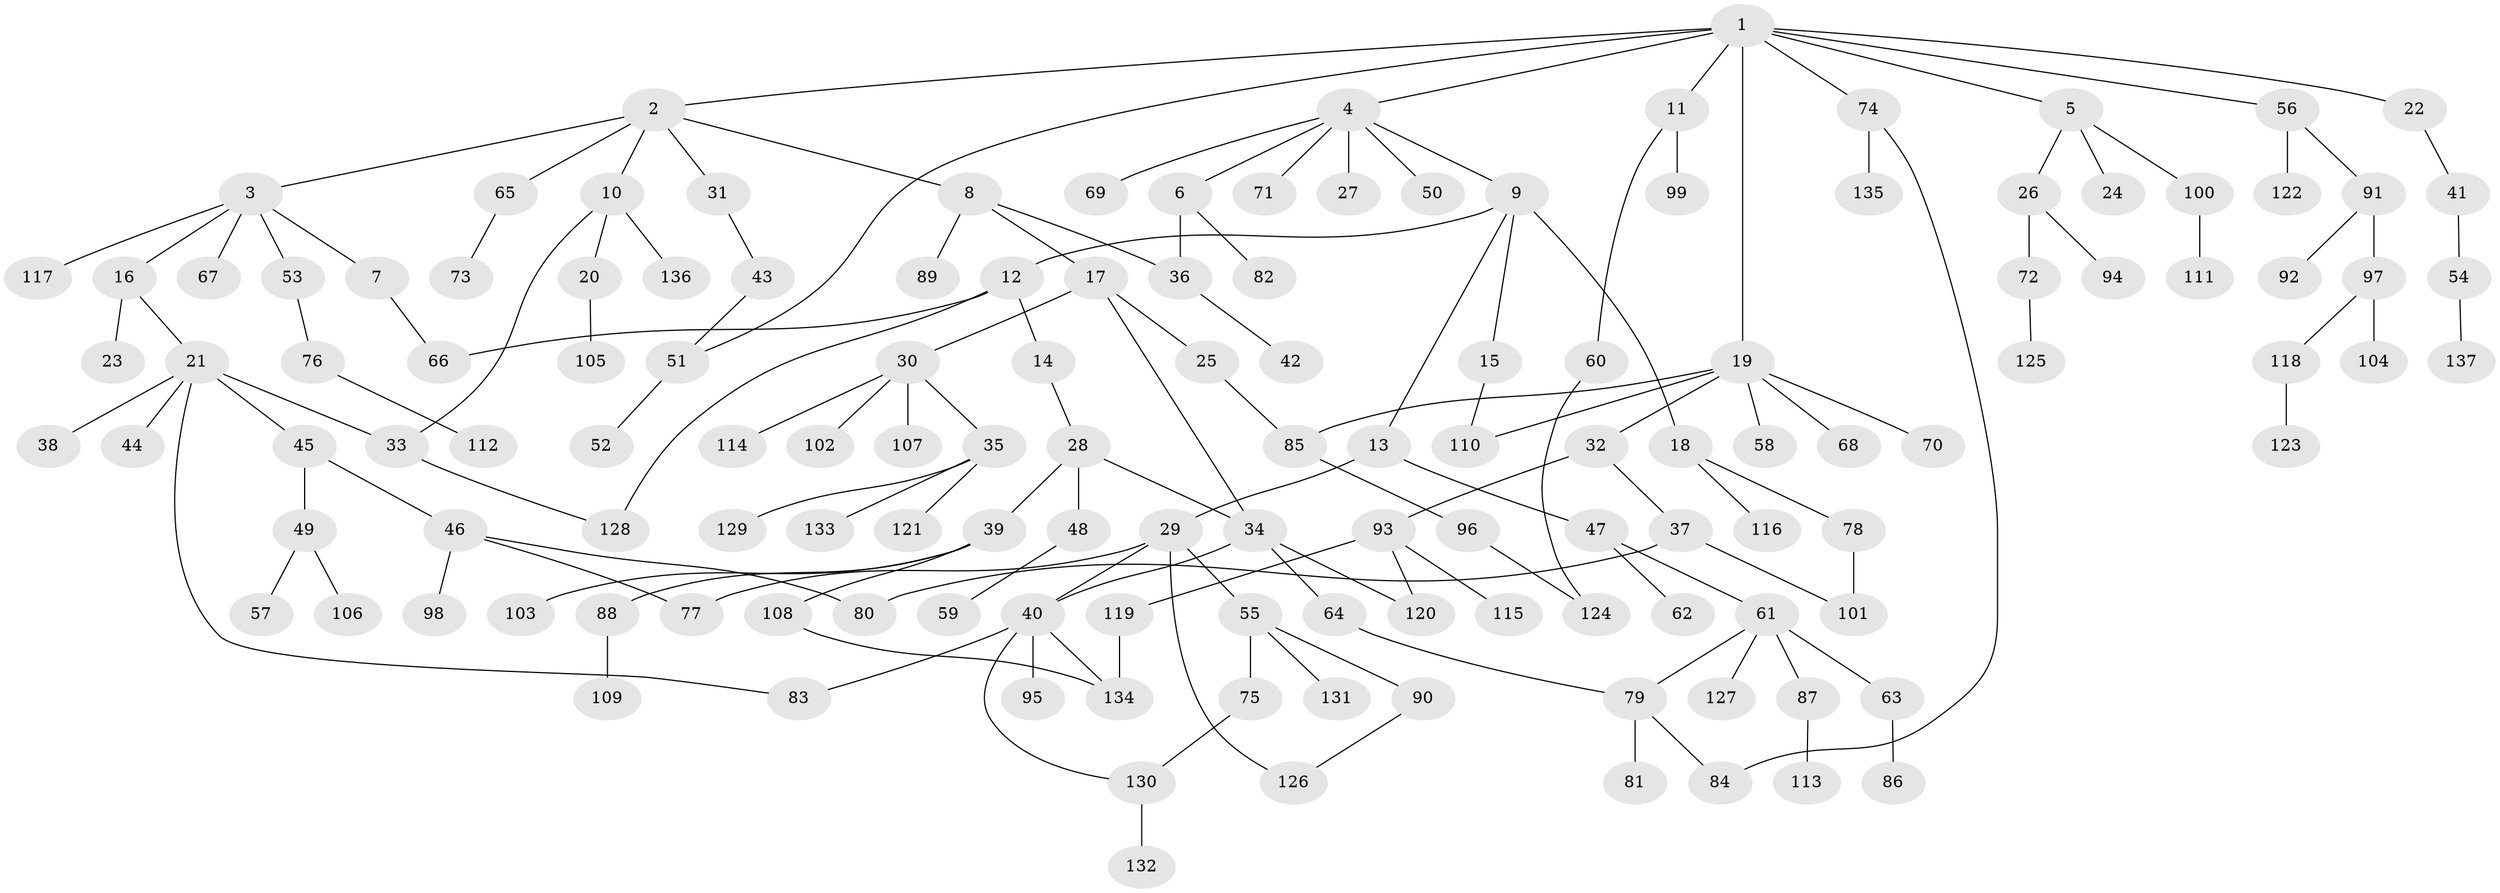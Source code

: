 // coarse degree distribution, {13: 0.023809523809523808, 7: 0.023809523809523808, 3: 0.21428571428571427, 2: 0.30952380952380953, 5: 0.09523809523809523, 4: 0.11904761904761904, 1: 0.21428571428571427}
// Generated by graph-tools (version 1.1) at 2025/48/03/04/25 22:48:58]
// undirected, 137 vertices, 157 edges
graph export_dot {
  node [color=gray90,style=filled];
  1;
  2;
  3;
  4;
  5;
  6;
  7;
  8;
  9;
  10;
  11;
  12;
  13;
  14;
  15;
  16;
  17;
  18;
  19;
  20;
  21;
  22;
  23;
  24;
  25;
  26;
  27;
  28;
  29;
  30;
  31;
  32;
  33;
  34;
  35;
  36;
  37;
  38;
  39;
  40;
  41;
  42;
  43;
  44;
  45;
  46;
  47;
  48;
  49;
  50;
  51;
  52;
  53;
  54;
  55;
  56;
  57;
  58;
  59;
  60;
  61;
  62;
  63;
  64;
  65;
  66;
  67;
  68;
  69;
  70;
  71;
  72;
  73;
  74;
  75;
  76;
  77;
  78;
  79;
  80;
  81;
  82;
  83;
  84;
  85;
  86;
  87;
  88;
  89;
  90;
  91;
  92;
  93;
  94;
  95;
  96;
  97;
  98;
  99;
  100;
  101;
  102;
  103;
  104;
  105;
  106;
  107;
  108;
  109;
  110;
  111;
  112;
  113;
  114;
  115;
  116;
  117;
  118;
  119;
  120;
  121;
  122;
  123;
  124;
  125;
  126;
  127;
  128;
  129;
  130;
  131;
  132;
  133;
  134;
  135;
  136;
  137;
  1 -- 2;
  1 -- 4;
  1 -- 5;
  1 -- 11;
  1 -- 19;
  1 -- 22;
  1 -- 56;
  1 -- 74;
  1 -- 51;
  2 -- 3;
  2 -- 8;
  2 -- 10;
  2 -- 31;
  2 -- 65;
  3 -- 7;
  3 -- 16;
  3 -- 53;
  3 -- 67;
  3 -- 117;
  4 -- 6;
  4 -- 9;
  4 -- 27;
  4 -- 50;
  4 -- 69;
  4 -- 71;
  5 -- 24;
  5 -- 26;
  5 -- 100;
  6 -- 36;
  6 -- 82;
  7 -- 66;
  8 -- 17;
  8 -- 89;
  8 -- 36;
  9 -- 12;
  9 -- 13;
  9 -- 15;
  9 -- 18;
  10 -- 20;
  10 -- 136;
  10 -- 33;
  11 -- 60;
  11 -- 99;
  12 -- 14;
  12 -- 128;
  12 -- 66;
  13 -- 29;
  13 -- 47;
  14 -- 28;
  15 -- 110;
  16 -- 21;
  16 -- 23;
  17 -- 25;
  17 -- 30;
  17 -- 34;
  18 -- 78;
  18 -- 116;
  19 -- 32;
  19 -- 58;
  19 -- 68;
  19 -- 70;
  19 -- 110;
  19 -- 85;
  20 -- 105;
  21 -- 33;
  21 -- 38;
  21 -- 44;
  21 -- 45;
  21 -- 83;
  22 -- 41;
  25 -- 85;
  26 -- 72;
  26 -- 94;
  28 -- 34;
  28 -- 39;
  28 -- 48;
  29 -- 40;
  29 -- 55;
  29 -- 126;
  29 -- 77;
  30 -- 35;
  30 -- 102;
  30 -- 107;
  30 -- 114;
  31 -- 43;
  32 -- 37;
  32 -- 93;
  33 -- 128;
  34 -- 64;
  34 -- 120;
  34 -- 40;
  35 -- 121;
  35 -- 129;
  35 -- 133;
  36 -- 42;
  37 -- 101;
  37 -- 80;
  39 -- 88;
  39 -- 103;
  39 -- 108;
  40 -- 95;
  40 -- 134;
  40 -- 83;
  40 -- 130;
  41 -- 54;
  43 -- 51;
  45 -- 46;
  45 -- 49;
  46 -- 77;
  46 -- 80;
  46 -- 98;
  47 -- 61;
  47 -- 62;
  48 -- 59;
  49 -- 57;
  49 -- 106;
  51 -- 52;
  53 -- 76;
  54 -- 137;
  55 -- 75;
  55 -- 90;
  55 -- 131;
  56 -- 91;
  56 -- 122;
  60 -- 124;
  61 -- 63;
  61 -- 79;
  61 -- 87;
  61 -- 127;
  63 -- 86;
  64 -- 79;
  65 -- 73;
  72 -- 125;
  74 -- 84;
  74 -- 135;
  75 -- 130;
  76 -- 112;
  78 -- 101;
  79 -- 81;
  79 -- 84;
  85 -- 96;
  87 -- 113;
  88 -- 109;
  90 -- 126;
  91 -- 92;
  91 -- 97;
  93 -- 115;
  93 -- 119;
  93 -- 120;
  96 -- 124;
  97 -- 104;
  97 -- 118;
  100 -- 111;
  108 -- 134;
  118 -- 123;
  119 -- 134;
  130 -- 132;
}
